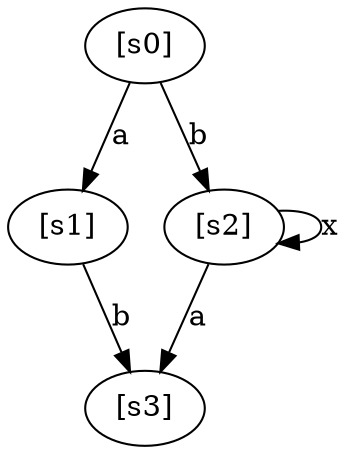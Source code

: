 digraph G {
    node [width=0.5];
xbd6a88 [label="[s0]"]
xbd6f60 [label="[s1]"]
xbd72a0 [label="[s2]"]
xbd75e0 [label="[s3]"]
xbd6a88 -> xbd6f60 [label="a"]
xbd6a88 -> xbd72a0 [label="b"]
xbd6f60 -> xbd75e0 [label="b"]
xbd72a0 -> xbd75e0 [label="a"]

xbd72a0 -> xbd72a0 [label="x"]
}
